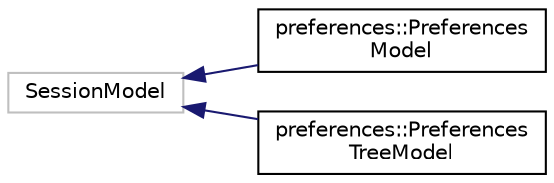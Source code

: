 digraph "Graphical Class Hierarchy"
{
 // LATEX_PDF_SIZE
  edge [fontname="Helvetica",fontsize="10",labelfontname="Helvetica",labelfontsize="10"];
  node [fontname="Helvetica",fontsize="10",shape=record];
  rankdir="LR";
  Node93 [label="SessionModel",height=0.2,width=0.4,color="grey75", fillcolor="white", style="filled",tooltip=" "];
  Node93 -> Node0 [dir="back",color="midnightblue",fontsize="10",style="solid",fontname="Helvetica"];
  Node0 [label="preferences::Preferences\lModel",height=0.2,width=0.4,color="black", fillcolor="white", style="filled",URL="$classpreferences_1_1_preferences_model.html",tooltip="Drives item representation for editor."];
  Node93 -> Node95 [dir="back",color="midnightblue",fontsize="10",style="solid",fontname="Helvetica"];
  Node95 [label="preferences::Preferences\lTreeModel",height=0.2,width=0.4,color="black", fillcolor="white", style="filled",URL="$classpreferences_1_1_preferences_tree_model.html",tooltip=" "];
}
